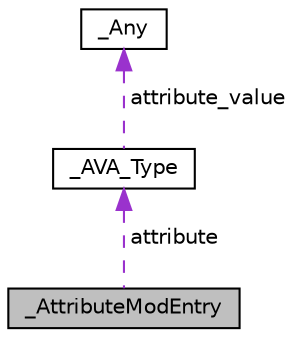 digraph "_AttributeModEntry"
{
  edge [fontname="Helvetica",fontsize="10",labelfontname="Helvetica",labelfontsize="10"];
  node [fontname="Helvetica",fontsize="10",shape=record];
  Node1 [label="_AttributeModEntry",height=0.2,width=0.4,color="black", fillcolor="grey75", style="filled", fontcolor="black"];
  Node2 -> Node1 [dir="back",color="darkorchid3",fontsize="10",style="dashed",label=" attribute" ,fontname="Helvetica"];
  Node2 [label="_AVA_Type",height=0.2,width=0.4,color="black", fillcolor="white", style="filled",URL="$struct___a_v_a___type.html"];
  Node3 -> Node2 [dir="back",color="darkorchid3",fontsize="10",style="dashed",label=" attribute_value" ,fontname="Helvetica"];
  Node3 [label="_Any",height=0.2,width=0.4,color="black", fillcolor="white", style="filled",URL="$struct___any.html"];
}
